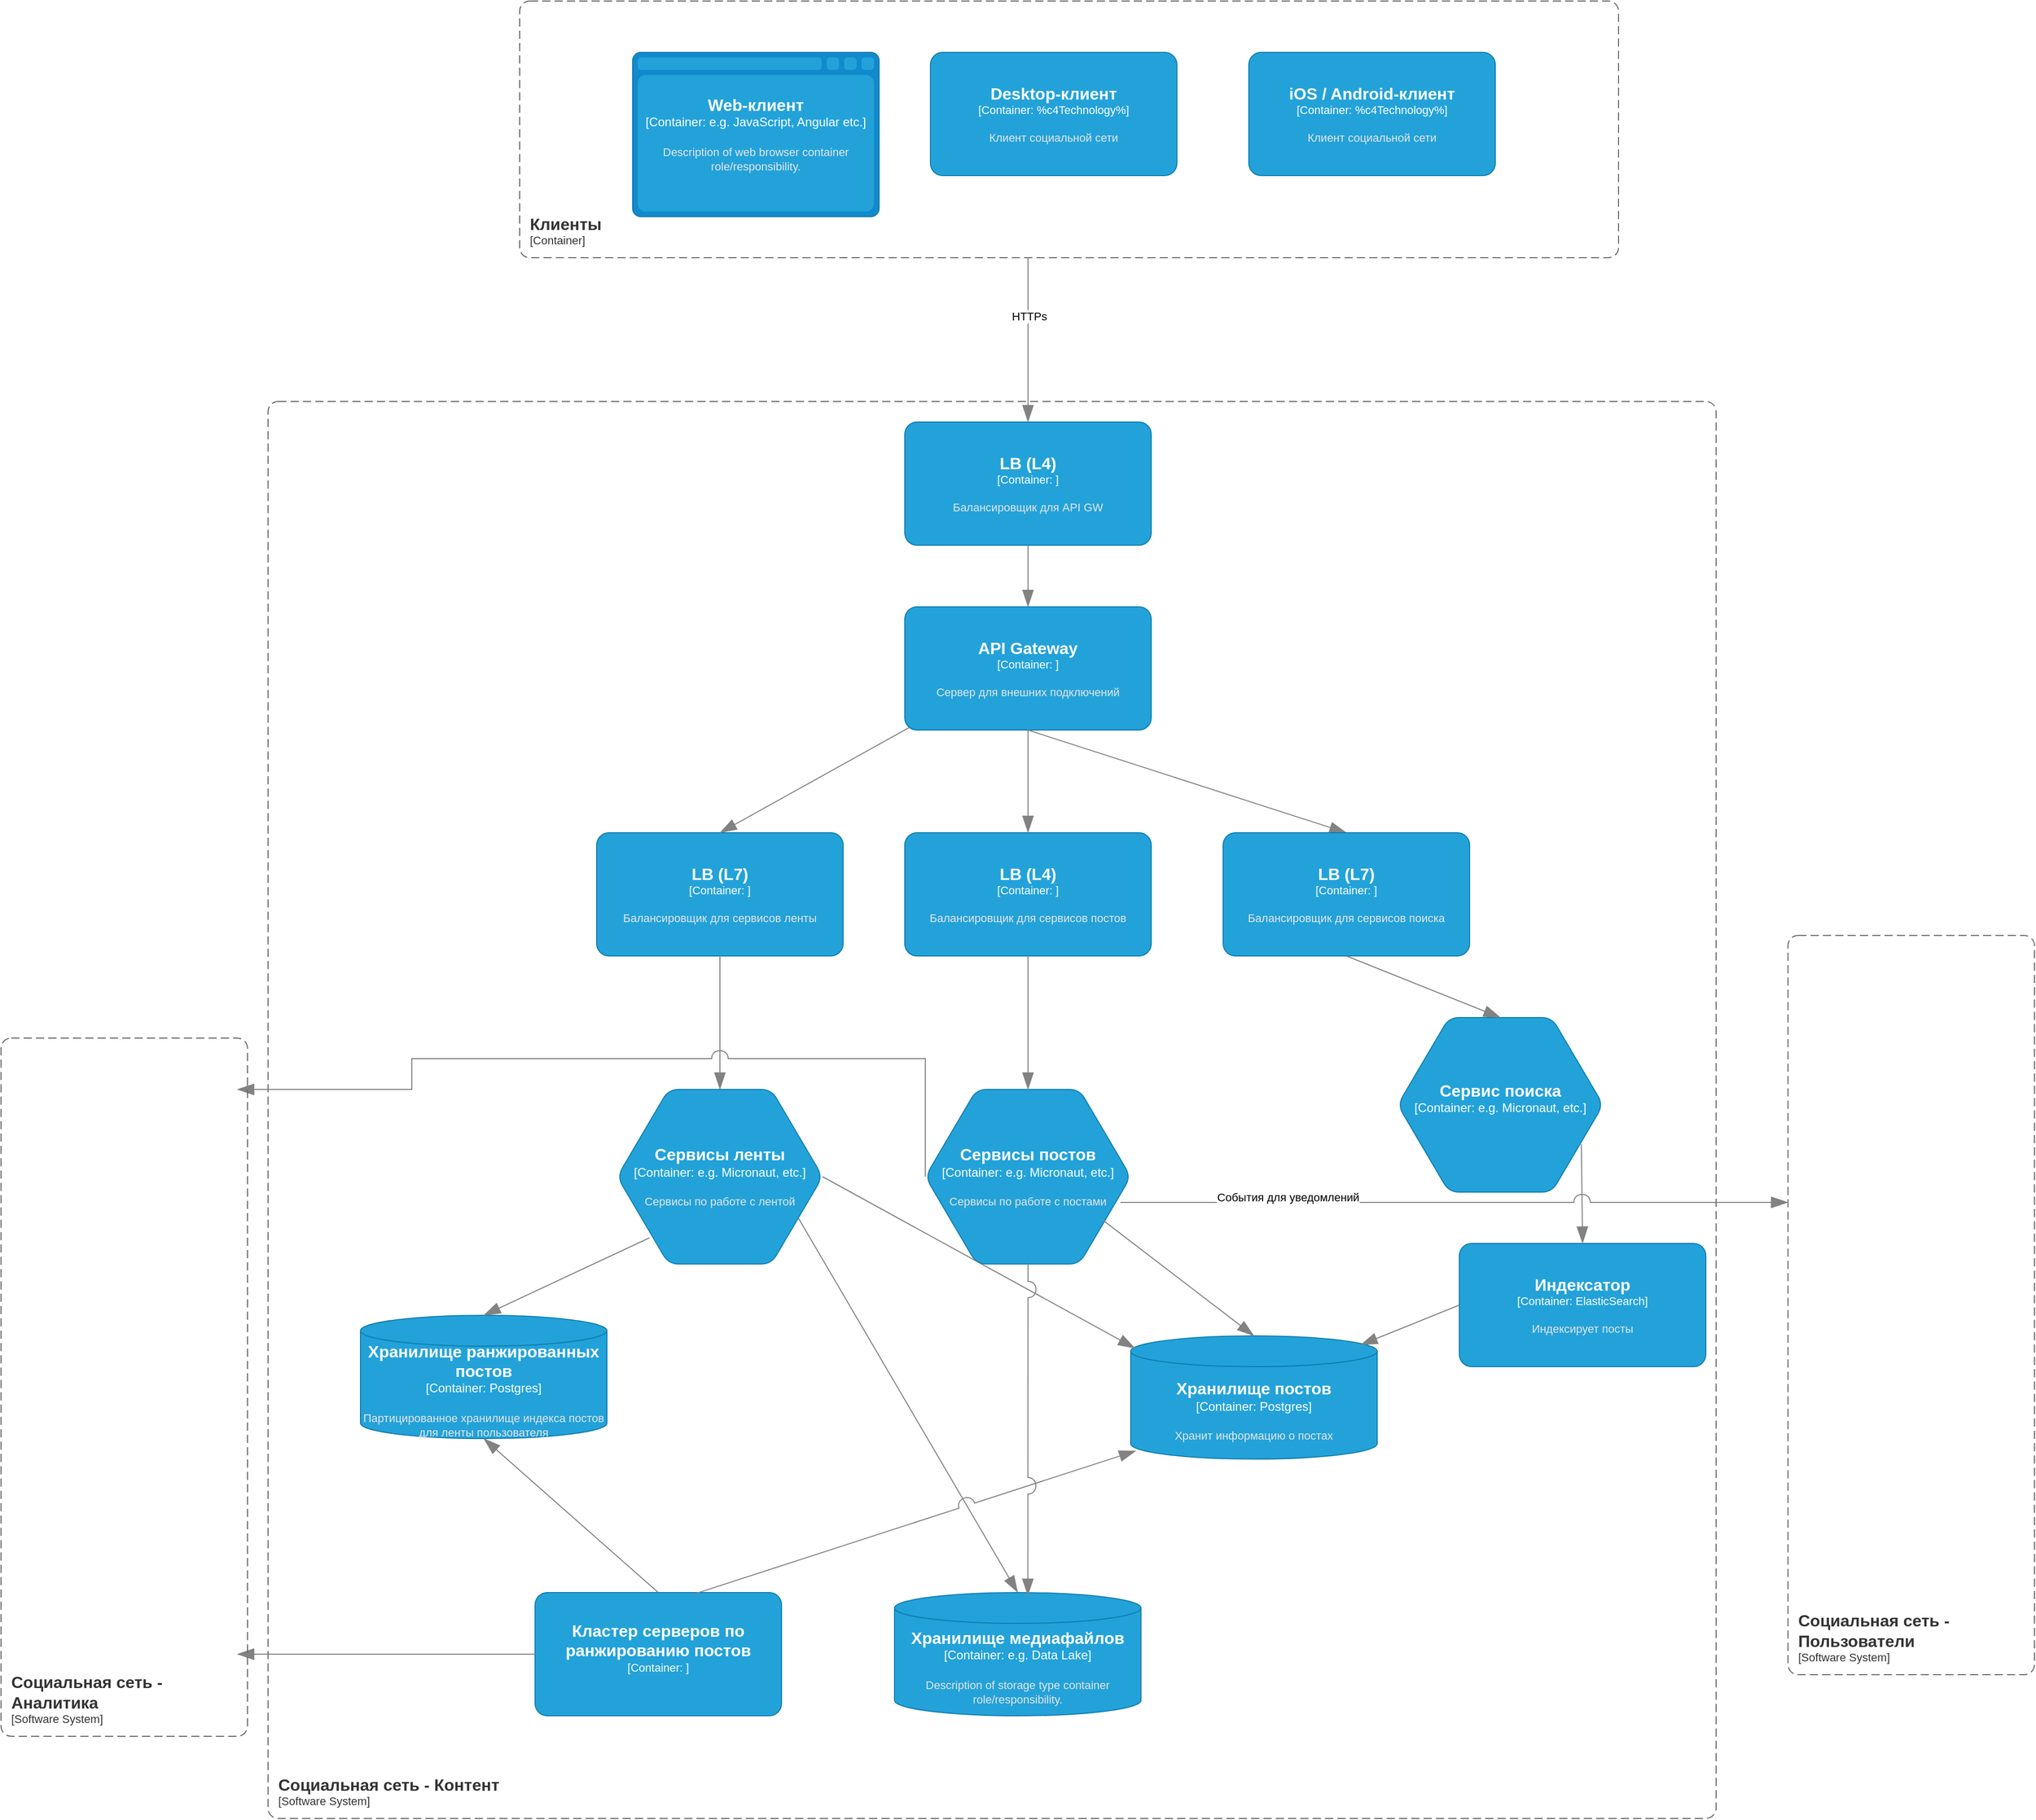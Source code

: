 <mxfile version="24.6.4" type="device">
  <diagram name="Страница — 1" id="2GaJvClYQQABjlj8i496">
    <mxGraphModel dx="2876" dy="2375" grid="1" gridSize="10" guides="1" tooltips="1" connect="1" arrows="1" fold="1" page="1" pageScale="1" pageWidth="827" pageHeight="1169" math="0" shadow="0">
      <root>
        <mxCell id="0" />
        <mxCell id="1" parent="0" />
        <object placeholders="1" c4Name="Desktop-клиент" c4Type="Container" c4Description="Клиент социальной сети" label="&lt;font style=&quot;font-size: 16px&quot;&gt;&lt;b&gt;%c4Name%&lt;/b&gt;&lt;/font&gt;&lt;div&gt;[%c4Type%: %c4Technology%]&lt;/div&gt;&lt;br&gt;&lt;div&gt;&lt;font style=&quot;font-size: 11px&quot;&gt;&lt;font color=&quot;#E6E6E6&quot;&gt;%c4Description%&lt;/font&gt;&lt;/div&gt;" id="1G1cg8bycrdZLn8Eavri-1">
          <mxCell style="rounded=1;whiteSpace=wrap;html=1;fontSize=11;labelBackgroundColor=none;fillColor=#23A2D9;fontColor=#ffffff;align=center;arcSize=10;strokeColor=#0E7DAD;metaEdit=1;resizable=0;points=[[0.25,0,0],[0.5,0,0],[0.75,0,0],[1,0.25,0],[1,0.5,0],[1,0.75,0],[0.75,1,0],[0.5,1,0],[0.25,1,0],[0,0.75,0],[0,0.5,0],[0,0.25,0]];" parent="1" vertex="1">
            <mxGeometry x="345" y="40" width="240" height="120" as="geometry" />
          </mxCell>
        </object>
        <object placeholders="1" c4Name="iOS / Android-клиент" c4Type="Container" c4Description="Клиент социальной сети" label="&lt;font style=&quot;font-size: 16px&quot;&gt;&lt;b&gt;%c4Name%&lt;/b&gt;&lt;/font&gt;&lt;div&gt;[%c4Type%: %c4Technology%]&lt;/div&gt;&lt;br&gt;&lt;div&gt;&lt;font style=&quot;font-size: 11px&quot;&gt;&lt;font color=&quot;#E6E6E6&quot;&gt;%c4Description%&lt;/font&gt;&lt;/div&gt;" id="1G1cg8bycrdZLn8Eavri-2">
          <mxCell style="rounded=1;whiteSpace=wrap;html=1;fontSize=11;labelBackgroundColor=none;fillColor=#23A2D9;fontColor=#ffffff;align=center;arcSize=10;strokeColor=#0E7DAD;metaEdit=1;resizable=0;points=[[0.25,0,0],[0.5,0,0],[0.75,0,0],[1,0.25,0],[1,0.5,0],[1,0.75,0],[0.75,1,0],[0.5,1,0],[0.25,1,0],[0,0.75,0],[0,0.5,0],[0,0.25,0]];" parent="1" vertex="1">
            <mxGeometry x="655" y="40" width="240" height="120" as="geometry" />
          </mxCell>
        </object>
        <object placeholders="1" c4Name="API Gateway" c4Type="Container" c4Technology="" c4Description="Сервер для внешних подключений" label="&lt;font style=&quot;font-size: 16px&quot;&gt;&lt;b&gt;%c4Name%&lt;/b&gt;&lt;/font&gt;&lt;div&gt;[%c4Type%: %c4Technology%]&lt;/div&gt;&lt;br&gt;&lt;div&gt;&lt;font style=&quot;font-size: 11px&quot;&gt;&lt;font color=&quot;#E6E6E6&quot;&gt;%c4Description%&lt;/font&gt;&lt;/div&gt;" id="1G1cg8bycrdZLn8Eavri-4">
          <mxCell style="rounded=1;whiteSpace=wrap;html=1;fontSize=11;labelBackgroundColor=none;fillColor=#23A2D9;fontColor=#ffffff;align=center;arcSize=10;strokeColor=#0E7DAD;metaEdit=1;resizable=0;points=[[0.25,0,0],[0.5,0,0],[0.75,0,0],[1,0.25,0],[1,0.5,0],[1,0.75,0],[0.75,1,0],[0.5,1,0],[0.25,1,0],[0,0.75,0],[0,0.5,0],[0,0.25,0]];" parent="1" vertex="1">
            <mxGeometry x="320" y="580" width="240" height="120" as="geometry" />
          </mxCell>
        </object>
        <object placeholders="1" c4Type="Хранилище медиафайлов" c4Container="Container" c4Technology="e.g. Data Lake" c4Description="Description of storage type container role/responsibility." label="&lt;font style=&quot;font-size: 16px&quot;&gt;&lt;b&gt;%c4Type%&lt;/b&gt;&lt;/font&gt;&lt;div&gt;[%c4Container%:&amp;nbsp;%c4Technology%]&lt;/div&gt;&lt;br&gt;&lt;div&gt;&lt;font style=&quot;font-size: 11px&quot;&gt;&lt;font color=&quot;#E6E6E6&quot;&gt;%c4Description%&lt;/font&gt;&lt;/div&gt;" id="1G1cg8bycrdZLn8Eavri-15">
          <mxCell style="shape=cylinder3;size=15;whiteSpace=wrap;html=1;boundedLbl=1;rounded=0;labelBackgroundColor=none;fillColor=#23A2D9;fontSize=12;fontColor=#ffffff;align=center;strokeColor=#0E7DAD;metaEdit=1;points=[[0.5,0,0],[1,0.25,0],[1,0.5,0],[1,0.75,0],[0.5,1,0],[0,0.75,0],[0,0.5,0],[0,0.25,0]];resizable=0;" parent="1" vertex="1">
            <mxGeometry x="310" y="1540" width="240" height="120" as="geometry" />
          </mxCell>
        </object>
        <object placeholders="1" c4Type="Хранилище постов" c4Container="Container" c4Technology="Postgres" c4Description="Хранит информацию о постах" label="&lt;font style=&quot;font-size: 16px&quot;&gt;&lt;b&gt;%c4Type%&lt;/b&gt;&lt;/font&gt;&lt;div&gt;[%c4Container%:&amp;nbsp;%c4Technology%]&lt;/div&gt;&lt;br&gt;&lt;div&gt;&lt;font style=&quot;font-size: 11px&quot;&gt;&lt;font color=&quot;#E6E6E6&quot;&gt;%c4Description%&lt;/font&gt;&lt;/div&gt;" id="1G1cg8bycrdZLn8Eavri-18">
          <mxCell style="shape=cylinder3;size=15;whiteSpace=wrap;html=1;boundedLbl=1;rounded=0;labelBackgroundColor=none;fillColor=#23A2D9;fontSize=12;fontColor=#ffffff;align=center;strokeColor=#0E7DAD;metaEdit=1;points=[[0.5,0,0],[1,0.25,0],[1,0.5,0],[1,0.75,0],[0.5,1,0],[0,0.75,0],[0,0.5,0],[0,0.25,0]];resizable=0;" parent="1" vertex="1">
            <mxGeometry x="540" y="1290" width="240" height="120" as="geometry" />
          </mxCell>
        </object>
        <object placeholders="1" c4Name="Индексатор" c4Type="Container" c4Technology="ElasticSearch" c4Description="Индексирует посты" label="&lt;font style=&quot;font-size: 16px&quot;&gt;&lt;b&gt;%c4Name%&lt;/b&gt;&lt;/font&gt;&lt;div&gt;[%c4Type%: %c4Technology%]&lt;/div&gt;&lt;br&gt;&lt;div&gt;&lt;font style=&quot;font-size: 11px&quot;&gt;&lt;font color=&quot;#E6E6E6&quot;&gt;%c4Description%&lt;/font&gt;&lt;/div&gt;" id="1G1cg8bycrdZLn8Eavri-19">
          <mxCell style="rounded=1;whiteSpace=wrap;html=1;fontSize=11;labelBackgroundColor=none;fillColor=#23A2D9;fontColor=#ffffff;align=center;arcSize=10;strokeColor=#0E7DAD;metaEdit=1;resizable=0;points=[[0.25,0,0],[0.5,0,0],[0.75,0,0],[1,0.25,0],[1,0.5,0],[1,0.75,0],[0.75,1,0],[0.5,1,0],[0.25,1,0],[0,0.75,0],[0,0.5,0],[0,0.25,0]];" parent="1" vertex="1">
            <mxGeometry x="860" y="1200" width="240" height="120" as="geometry" />
          </mxCell>
        </object>
        <object placeholders="1" c4Type="Relationship" id="1G1cg8bycrdZLn8Eavri-22">
          <mxCell style="endArrow=blockThin;html=1;fontSize=10;fontColor=#404040;strokeWidth=1;endFill=1;strokeColor=#828282;elbow=vertical;metaEdit=1;endSize=14;startSize=14;jumpStyle=arc;jumpSize=16;rounded=0;entryX=0.933;entryY=0.073;entryDx=0;entryDy=0;entryPerimeter=0;exitX=0;exitY=0.5;exitDx=0;exitDy=0;exitPerimeter=0;" parent="1" source="1G1cg8bycrdZLn8Eavri-19" target="1G1cg8bycrdZLn8Eavri-18" edge="1">
            <mxGeometry width="240" relative="1" as="geometry">
              <mxPoint x="490" y="1400" as="sourcePoint" />
              <mxPoint x="730" y="1400" as="targetPoint" />
            </mxGeometry>
          </mxCell>
        </object>
        <object placeholders="1" c4Type="Relationship" id="1G1cg8bycrdZLn8Eavri-24">
          <mxCell style="endArrow=blockThin;html=1;fontSize=10;fontColor=#404040;strokeWidth=1;endFill=1;strokeColor=#828282;elbow=vertical;metaEdit=1;endSize=14;startSize=14;jumpStyle=arc;jumpSize=16;rounded=0;exitX=0.894;exitY=0.726;exitDx=0;exitDy=0;exitPerimeter=0;entryX=0.5;entryY=0;entryDx=0;entryDy=0;entryPerimeter=0;" parent="1" source="1G1cg8bycrdZLn8Eavri-23" target="1G1cg8bycrdZLn8Eavri-19" edge="1">
            <mxGeometry width="240" relative="1" as="geometry">
              <mxPoint x="250" y="1000" as="sourcePoint" />
              <mxPoint x="910" y="910.0" as="targetPoint" />
            </mxGeometry>
          </mxCell>
        </object>
        <object placeholders="1" c4Type="Relationship" id="1G1cg8bycrdZLn8Eavri-31">
          <mxCell style="endArrow=blockThin;html=1;fontSize=10;fontColor=#404040;strokeWidth=1;endFill=1;strokeColor=#828282;elbow=vertical;metaEdit=1;endSize=14;startSize=14;jumpStyle=arc;jumpSize=16;rounded=0;exitX=0.5;exitY=1;exitDx=0;exitDy=0;exitPerimeter=0;entryX=0.5;entryY=0;entryDx=0;entryDy=0;entryPerimeter=0;" parent="1" source="1G1cg8bycrdZLn8Eavri-4" target="XIQHsB4wNr3Shjw0yVzt-29" edge="1">
            <mxGeometry width="240" relative="1" as="geometry">
              <mxPoint x="460" y="590" as="sourcePoint" />
              <mxPoint x="620" y="950" as="targetPoint" />
            </mxGeometry>
          </mxCell>
        </object>
        <object placeholders="1" c4Name="Социальная сеть - Контент" c4Type="SystemScopeBoundary" c4Application="Software System" label="&lt;font style=&quot;font-size: 16px&quot;&gt;&lt;b&gt;&lt;div style=&quot;text-align: left&quot;&gt;%c4Name%&lt;/div&gt;&lt;/b&gt;&lt;/font&gt;&lt;div style=&quot;text-align: left&quot;&gt;[%c4Application%]&lt;/div&gt;" id="1G1cg8bycrdZLn8Eavri-38">
          <mxCell style="rounded=1;fontSize=11;whiteSpace=wrap;html=1;dashed=1;arcSize=20;fillColor=none;strokeColor=#666666;fontColor=#333333;labelBackgroundColor=none;align=left;verticalAlign=bottom;labelBorderColor=none;spacingTop=0;spacing=10;dashPattern=8 4;metaEdit=1;rotatable=0;perimeter=rectanglePerimeter;noLabel=0;labelPadding=0;allowArrows=0;connectable=0;expand=0;recursiveResize=0;editable=1;pointerEvents=0;absoluteArcSize=1;points=[[0.25,0,0],[0.5,0,0],[0.75,0,0],[1,0.25,0],[1,0.5,0],[1,0.75,0],[0.75,1,0],[0.5,1,0],[0.25,1,0],[0,0.75,0],[0,0.5,0],[0,0.25,0]];" parent="1" vertex="1">
            <mxGeometry x="-300" y="380" width="1410" height="1380" as="geometry" />
          </mxCell>
        </object>
        <object placeholders="1" c4Type="Web-клиент" c4Container="Container" c4Technology="e.g. JavaScript, Angular etc." c4Description="Description of web browser container role/responsibility." label="&lt;font style=&quot;font-size: 16px&quot;&gt;&lt;b&gt;%c4Type%&lt;/b&gt;&lt;/font&gt;&lt;div&gt;[%c4Container%:&amp;nbsp;%c4Technology%]&lt;/div&gt;&lt;br&gt;&lt;div&gt;&lt;font style=&quot;font-size: 11px&quot;&gt;&lt;font color=&quot;#E6E6E6&quot;&gt;%c4Description%&lt;/font&gt;&lt;/div&gt;" id="1G1cg8bycrdZLn8Eavri-39">
          <mxCell style="shape=mxgraph.c4.webBrowserContainer2;whiteSpace=wrap;html=1;boundedLbl=1;rounded=0;labelBackgroundColor=none;strokeColor=#118ACD;fillColor=#23A2D9;strokeColor=#118ACD;strokeColor2=#0E7DAD;fontSize=12;fontColor=#ffffff;align=center;metaEdit=1;points=[[0.5,0,0],[1,0.25,0],[1,0.5,0],[1,0.75,0],[0.5,1,0],[0,0.75,0],[0,0.5,0],[0,0.25,0]];resizable=0;" parent="1" vertex="1">
            <mxGeometry x="55" y="40" width="240" height="160" as="geometry" />
          </mxCell>
        </object>
        <object placeholders="1" c4Name="Клиенты" c4Type="ContainerScopeBoundary" c4Application="Container" label="&lt;font style=&quot;font-size: 16px&quot;&gt;&lt;b&gt;&lt;div style=&quot;text-align: left&quot;&gt;%c4Name%&lt;/div&gt;&lt;/b&gt;&lt;/font&gt;&lt;div style=&quot;text-align: left&quot;&gt;[%c4Application%]&lt;/div&gt;" id="1G1cg8bycrdZLn8Eavri-40">
          <mxCell style="rounded=1;fontSize=11;whiteSpace=wrap;html=1;dashed=1;arcSize=20;fillColor=none;strokeColor=#666666;fontColor=#333333;labelBackgroundColor=none;align=left;verticalAlign=bottom;labelBorderColor=none;spacingTop=0;spacing=10;dashPattern=8 4;metaEdit=1;rotatable=0;perimeter=rectanglePerimeter;noLabel=0;labelPadding=0;allowArrows=0;connectable=0;expand=0;recursiveResize=0;editable=1;pointerEvents=0;absoluteArcSize=1;points=[[0.25,0,0],[0.5,0,0],[0.75,0,0],[1,0.25,0],[1,0.5,0],[1,0.75,0],[0.75,1,0],[0.5,1,0],[0.25,1,0],[0,0.75,0],[0,0.5,0],[0,0.25,0]];" parent="1" vertex="1">
            <mxGeometry x="-55" y="-10" width="1070" height="250" as="geometry" />
          </mxCell>
        </object>
        <object placeholders="1" c4Type="Relationship" id="1G1cg8bycrdZLn8Eavri-41">
          <mxCell style="endArrow=blockThin;html=1;fontSize=10;fontColor=#404040;strokeWidth=1;endFill=1;strokeColor=#828282;elbow=vertical;metaEdit=1;endSize=14;startSize=14;jumpStyle=arc;jumpSize=16;rounded=0;entryX=0.5;entryY=0;entryDx=0;entryDy=0;entryPerimeter=0;" parent="1" target="XIQHsB4wNr3Shjw0yVzt-2" edge="1">
            <mxGeometry width="240" relative="1" as="geometry">
              <mxPoint x="440" y="240" as="sourcePoint" />
              <mxPoint x="690" y="400" as="targetPoint" />
            </mxGeometry>
          </mxCell>
        </object>
        <mxCell id="1G1cg8bycrdZLn8Eavri-61" value="HTTPs" style="edgeLabel;html=1;align=center;verticalAlign=middle;resizable=0;points=[];" parent="1G1cg8bycrdZLn8Eavri-41" vertex="1" connectable="0">
          <mxGeometry x="-0.288" y="1" relative="1" as="geometry">
            <mxPoint as="offset" />
          </mxGeometry>
        </mxCell>
        <object placeholders="1" c4Type="Сервис поиска" c4Container="Container" c4Technology="e.g. Micronaut, etc." c4Description="" label="&lt;font style=&quot;font-size: 16px&quot;&gt;&lt;b&gt;%c4Type%&lt;/b&gt;&lt;/font&gt;&lt;div&gt;[%c4Container%:&amp;nbsp;%c4Technology%]&lt;/div&gt;&lt;br&gt;&lt;div&gt;&lt;font style=&quot;font-size: 11px&quot;&gt;&lt;font color=&quot;#E6E6E6&quot;&gt;%c4Description%&lt;/font&gt;&lt;/div&gt;" id="1G1cg8bycrdZLn8Eavri-23">
          <mxCell style="shape=hexagon;size=50;perimeter=hexagonPerimeter2;whiteSpace=wrap;html=1;fixedSize=1;rounded=1;labelBackgroundColor=none;fillColor=#23A2D9;fontSize=12;fontColor=#ffffff;align=center;strokeColor=#0E7DAD;metaEdit=1;points=[[0.5,0,0],[1,0.25,0],[1,0.5,0],[1,0.75,0],[0.5,1,0],[0,0.75,0],[0,0.5,0],[0,0.25,0]];resizable=0;" parent="1" vertex="1">
            <mxGeometry x="800" y="980" width="200" height="170" as="geometry" />
          </mxCell>
        </object>
        <object placeholders="1" c4Name="LB (L4)" c4Type="Container" c4Technology="" c4Description="Балансировщик для API GW" label="&lt;font style=&quot;font-size: 16px&quot;&gt;&lt;b&gt;%c4Name%&lt;/b&gt;&lt;/font&gt;&lt;div&gt;[%c4Type%: %c4Technology%]&lt;/div&gt;&lt;br&gt;&lt;div&gt;&lt;font style=&quot;font-size: 11px&quot;&gt;&lt;font color=&quot;#E6E6E6&quot;&gt;%c4Description%&lt;/font&gt;&lt;/div&gt;" id="XIQHsB4wNr3Shjw0yVzt-2">
          <mxCell style="rounded=1;whiteSpace=wrap;html=1;fontSize=11;labelBackgroundColor=none;fillColor=#23A2D9;fontColor=#ffffff;align=center;arcSize=10;strokeColor=#0E7DAD;metaEdit=1;resizable=0;points=[[0.25,0,0],[0.5,0,0],[0.75,0,0],[1,0.25,0],[1,0.5,0],[1,0.75,0],[0.75,1,0],[0.5,1,0],[0.25,1,0],[0,0.75,0],[0,0.5,0],[0,0.25,0]];" vertex="1" parent="1">
            <mxGeometry x="320" y="400" width="240" height="120" as="geometry" />
          </mxCell>
        </object>
        <object placeholders="1" c4Type="Relationship" id="XIQHsB4wNr3Shjw0yVzt-4">
          <mxCell style="endArrow=blockThin;html=1;fontSize=10;fontColor=#404040;strokeWidth=1;endFill=1;strokeColor=#828282;elbow=vertical;metaEdit=1;endSize=14;startSize=14;jumpStyle=arc;jumpSize=16;rounded=0;exitX=0.5;exitY=1;exitDx=0;exitDy=0;exitPerimeter=0;entryX=0.5;entryY=0;entryDx=0;entryDy=0;entryPerimeter=0;" edge="1" parent="1" source="XIQHsB4wNr3Shjw0yVzt-2" target="1G1cg8bycrdZLn8Eavri-4">
            <mxGeometry width="240" relative="1" as="geometry">
              <mxPoint x="730" y="340" as="sourcePoint" />
              <mxPoint x="970" y="340" as="targetPoint" />
            </mxGeometry>
          </mxCell>
        </object>
        <object placeholders="1" c4Name="LB (L7)" c4Type="Container" c4Technology="" c4Description="Балансировщик для сервисов ленты" label="&lt;font style=&quot;font-size: 16px&quot;&gt;&lt;b&gt;%c4Name%&lt;/b&gt;&lt;/font&gt;&lt;div&gt;[%c4Type%: %c4Technology%]&lt;/div&gt;&lt;br&gt;&lt;div&gt;&lt;font style=&quot;font-size: 11px&quot;&gt;&lt;font color=&quot;#E6E6E6&quot;&gt;%c4Description%&lt;/font&gt;&lt;/div&gt;" id="XIQHsB4wNr3Shjw0yVzt-5">
          <mxCell style="rounded=1;whiteSpace=wrap;html=1;fontSize=11;labelBackgroundColor=none;fillColor=#23A2D9;fontColor=#ffffff;align=center;arcSize=10;strokeColor=#0E7DAD;metaEdit=1;resizable=0;points=[[0.25,0,0],[0.5,0,0],[0.75,0,0],[1,0.25,0],[1,0.5,0],[1,0.75,0],[0.75,1,0],[0.5,1,0],[0.25,1,0],[0,0.75,0],[0,0.5,0],[0,0.25,0]];" vertex="1" parent="1">
            <mxGeometry x="20" y="800" width="240" height="120" as="geometry" />
          </mxCell>
        </object>
        <object placeholders="1" c4Type="Relationship" id="XIQHsB4wNr3Shjw0yVzt-6">
          <mxCell style="endArrow=blockThin;html=1;fontSize=10;fontColor=#404040;strokeWidth=1;endFill=1;strokeColor=#828282;elbow=vertical;metaEdit=1;endSize=14;startSize=14;jumpStyle=arc;jumpSize=16;rounded=0;entryX=0.5;entryY=0;entryDx=0;entryDy=0;entryPerimeter=0;exitX=0.017;exitY=0.981;exitDx=0;exitDy=0;exitPerimeter=0;" edge="1" parent="1" source="1G1cg8bycrdZLn8Eavri-4" target="XIQHsB4wNr3Shjw0yVzt-5">
            <mxGeometry width="240" relative="1" as="geometry">
              <mxPoint x="730" y="340" as="sourcePoint" />
              <mxPoint x="970" y="340" as="targetPoint" />
            </mxGeometry>
          </mxCell>
        </object>
        <object placeholders="1" c4Name="Сервисы ленты" c4Type="Container" c4Technology="e.g. Micronaut, etc." c4Description="Сервисы по работе с лентой" label="&lt;font style=&quot;font-size: 16px&quot;&gt;&lt;b&gt;%c4Name%&lt;/b&gt;&lt;/font&gt;&lt;div&gt;[%c4Type%:&amp;nbsp;%c4Technology%]&lt;/div&gt;&lt;br&gt;&lt;div&gt;&lt;font style=&quot;font-size: 11px&quot;&gt;&lt;font color=&quot;#E6E6E6&quot;&gt;%c4Description%&lt;/font&gt;&lt;/div&gt;" id="XIQHsB4wNr3Shjw0yVzt-7">
          <mxCell style="shape=hexagon;size=50;perimeter=hexagonPerimeter2;whiteSpace=wrap;html=1;fixedSize=1;rounded=1;labelBackgroundColor=none;fillColor=#23A2D9;fontSize=12;fontColor=#ffffff;align=center;strokeColor=#0E7DAD;metaEdit=1;points=[[0.5,0,0],[1,0.25,0],[1,0.5,0],[1,0.75,0],[0.5,1,0],[0,0.75,0],[0,0.5,0],[0,0.25,0]];resizable=0;" vertex="1" parent="1">
            <mxGeometry x="40" y="1050" width="200" height="170" as="geometry" />
          </mxCell>
        </object>
        <object placeholders="1" c4Type="Relationship" id="XIQHsB4wNr3Shjw0yVzt-8">
          <mxCell style="endArrow=blockThin;html=1;fontSize=10;fontColor=#404040;strokeWidth=1;endFill=1;strokeColor=#828282;elbow=vertical;metaEdit=1;endSize=14;startSize=14;jumpStyle=arc;jumpSize=16;rounded=0;entryX=0.5;entryY=0;entryDx=0;entryDy=0;entryPerimeter=0;exitX=0.5;exitY=1;exitDx=0;exitDy=0;exitPerimeter=0;" edge="1" parent="1" source="XIQHsB4wNr3Shjw0yVzt-5" target="XIQHsB4wNr3Shjw0yVzt-7">
            <mxGeometry width="240" relative="1" as="geometry">
              <mxPoint x="730" y="340" as="sourcePoint" />
              <mxPoint x="970" y="340" as="targetPoint" />
            </mxGeometry>
          </mxCell>
        </object>
        <object placeholders="1" c4Type="Relationship" id="XIQHsB4wNr3Shjw0yVzt-9">
          <mxCell style="endArrow=blockThin;html=1;fontSize=10;fontColor=#404040;strokeWidth=1;endFill=1;strokeColor=#828282;elbow=vertical;metaEdit=1;endSize=14;startSize=14;jumpStyle=arc;jumpSize=16;rounded=0;entryX=0.017;entryY=0.1;entryDx=0;entryDy=0;entryPerimeter=0;exitX=1;exitY=0.5;exitDx=0;exitDy=0;exitPerimeter=0;" edge="1" parent="1" source="XIQHsB4wNr3Shjw0yVzt-7" target="1G1cg8bycrdZLn8Eavri-18">
            <mxGeometry width="240" relative="1" as="geometry">
              <mxPoint x="345" y="1040" as="sourcePoint" />
              <mxPoint x="585" y="1040" as="targetPoint" />
            </mxGeometry>
          </mxCell>
        </object>
        <object placeholders="1" c4Type="Relationship" id="XIQHsB4wNr3Shjw0yVzt-10">
          <mxCell style="endArrow=blockThin;html=1;fontSize=10;fontColor=#404040;strokeWidth=1;endFill=1;strokeColor=#828282;elbow=vertical;metaEdit=1;endSize=14;startSize=14;jumpStyle=arc;jumpSize=16;rounded=0;entryX=0.5;entryY=0;entryDx=0;entryDy=0;entryPerimeter=0;exitX=0.883;exitY=0.739;exitDx=0;exitDy=0;exitPerimeter=0;" edge="1" parent="1" source="XIQHsB4wNr3Shjw0yVzt-7" target="1G1cg8bycrdZLn8Eavri-15">
            <mxGeometry width="240" relative="1" as="geometry">
              <mxPoint x="250" y="1105" as="sourcePoint" />
              <mxPoint x="650" y="1290" as="targetPoint" />
            </mxGeometry>
          </mxCell>
        </object>
        <object placeholders="1" c4Name="Сервисы постов" c4Type="Container" c4Technology="e.g. Micronaut, etc." c4Description="Сервисы по работе с постами" label="&lt;font style=&quot;font-size: 16px&quot;&gt;&lt;b&gt;%c4Name%&lt;/b&gt;&lt;/font&gt;&lt;div&gt;[%c4Type%:&amp;nbsp;%c4Technology%]&lt;/div&gt;&lt;br&gt;&lt;div&gt;&lt;font style=&quot;font-size: 11px&quot;&gt;&lt;font color=&quot;#E6E6E6&quot;&gt;%c4Description%&lt;/font&gt;&lt;/div&gt;" id="XIQHsB4wNr3Shjw0yVzt-11">
          <mxCell style="shape=hexagon;size=50;perimeter=hexagonPerimeter2;whiteSpace=wrap;html=1;fixedSize=1;rounded=1;labelBackgroundColor=none;fillColor=#23A2D9;fontSize=12;fontColor=#ffffff;align=center;strokeColor=#0E7DAD;metaEdit=1;points=[[0.5,0,0],[1,0.25,0],[1,0.5,0],[1,0.75,0],[0.5,1,0],[0,0.75,0],[0,0.5,0],[0,0.25,0]];resizable=0;" vertex="1" parent="1">
            <mxGeometry x="340" y="1050" width="200" height="170" as="geometry" />
          </mxCell>
        </object>
        <object placeholders="1" c4Name="LB (L4)" c4Type="Container" c4Technology="" c4Description="Балансировщик для сервисов постов" label="&lt;font style=&quot;font-size: 16px&quot;&gt;&lt;b&gt;%c4Name%&lt;/b&gt;&lt;/font&gt;&lt;div&gt;[%c4Type%: %c4Technology%]&lt;/div&gt;&lt;br&gt;&lt;div&gt;&lt;font style=&quot;font-size: 11px&quot;&gt;&lt;font color=&quot;#E6E6E6&quot;&gt;%c4Description%&lt;/font&gt;&lt;/div&gt;" id="XIQHsB4wNr3Shjw0yVzt-12">
          <mxCell style="rounded=1;whiteSpace=wrap;html=1;fontSize=11;labelBackgroundColor=none;fillColor=#23A2D9;fontColor=#ffffff;align=center;arcSize=10;strokeColor=#0E7DAD;metaEdit=1;resizable=0;points=[[0.25,0,0],[0.5,0,0],[0.75,0,0],[1,0.25,0],[1,0.5,0],[1,0.75,0],[0.75,1,0],[0.5,1,0],[0.25,1,0],[0,0.75,0],[0,0.5,0],[0,0.25,0]];" vertex="1" parent="1">
            <mxGeometry x="320" y="800" width="240" height="120" as="geometry" />
          </mxCell>
        </object>
        <object placeholders="1" c4Type="Relationship" id="XIQHsB4wNr3Shjw0yVzt-13">
          <mxCell style="endArrow=blockThin;html=1;fontSize=10;fontColor=#404040;strokeWidth=1;endFill=1;strokeColor=#828282;elbow=vertical;metaEdit=1;endSize=14;startSize=14;jumpStyle=arc;jumpSize=16;rounded=0;entryX=0.5;entryY=0;entryDx=0;entryDy=0;entryPerimeter=0;exitX=0.5;exitY=1;exitDx=0;exitDy=0;exitPerimeter=0;" edge="1" parent="1" source="1G1cg8bycrdZLn8Eavri-4" target="XIQHsB4wNr3Shjw0yVzt-12">
            <mxGeometry width="240" relative="1" as="geometry">
              <mxPoint x="730" y="340" as="sourcePoint" />
              <mxPoint x="970" y="340" as="targetPoint" />
            </mxGeometry>
          </mxCell>
        </object>
        <object placeholders="1" c4Type="Relationship" id="XIQHsB4wNr3Shjw0yVzt-15">
          <mxCell style="endArrow=blockThin;html=1;fontSize=10;fontColor=#404040;strokeWidth=1;endFill=1;strokeColor=#828282;elbow=vertical;metaEdit=1;endSize=14;startSize=14;jumpStyle=arc;jumpSize=16;rounded=0;entryX=0.5;entryY=0;entryDx=0;entryDy=0;entryPerimeter=0;exitX=0.5;exitY=1;exitDx=0;exitDy=0;exitPerimeter=0;" edge="1" parent="1" source="XIQHsB4wNr3Shjw0yVzt-12" target="XIQHsB4wNr3Shjw0yVzt-11">
            <mxGeometry width="240" relative="1" as="geometry">
              <mxPoint x="730" y="340" as="sourcePoint" />
              <mxPoint x="700" y="620" as="targetPoint" />
            </mxGeometry>
          </mxCell>
        </object>
        <object placeholders="1" c4Type="Хранилище ранжированных постов" c4Container="Container" c4Technology="Postgres" c4Description="Партицированное хранилище индекса постов для ленты пользователя" label="&lt;font style=&quot;font-size: 16px&quot;&gt;&lt;b&gt;%c4Type%&lt;/b&gt;&lt;/font&gt;&lt;div&gt;[%c4Container%:&amp;nbsp;%c4Technology%]&lt;/div&gt;&lt;br&gt;&lt;div&gt;&lt;font style=&quot;font-size: 11px&quot;&gt;&lt;font color=&quot;#E6E6E6&quot;&gt;%c4Description%&lt;/font&gt;&lt;/div&gt;" id="XIQHsB4wNr3Shjw0yVzt-18">
          <mxCell style="shape=cylinder3;size=15;whiteSpace=wrap;html=1;boundedLbl=1;rounded=0;labelBackgroundColor=none;fillColor=#23A2D9;fontSize=12;fontColor=#ffffff;align=center;strokeColor=#0E7DAD;metaEdit=1;points=[[0.5,0,0],[1,0.25,0],[1,0.5,0],[1,0.75,0],[0.5,1,0],[0,0.75,0],[0,0.5,0],[0,0.25,0]];resizable=0;" vertex="1" parent="1">
            <mxGeometry x="-210" y="1270" width="240" height="120" as="geometry" />
          </mxCell>
        </object>
        <object placeholders="1" c4Type="Relationship" id="XIQHsB4wNr3Shjw0yVzt-19">
          <mxCell style="endArrow=blockThin;html=1;fontSize=10;fontColor=#404040;strokeWidth=1;endFill=1;strokeColor=#828282;elbow=vertical;metaEdit=1;endSize=14;startSize=14;jumpStyle=arc;jumpSize=16;rounded=0;entryX=0.5;entryY=0;entryDx=0;entryDy=0;entryPerimeter=0;exitX=0.157;exitY=0.85;exitDx=0;exitDy=0;exitPerimeter=0;" edge="1" parent="1" source="XIQHsB4wNr3Shjw0yVzt-7" target="XIQHsB4wNr3Shjw0yVzt-18">
            <mxGeometry width="240" relative="1" as="geometry">
              <mxPoint x="-320" y="550" as="sourcePoint" />
              <mxPoint x="-120" y="1200" as="targetPoint" />
            </mxGeometry>
          </mxCell>
        </object>
        <object placeholders="1" c4Name="Кластер серверов по ранжированию постов" c4Type="Container" c4Technology="" c4Description="" label="&lt;font style=&quot;font-size: 16px&quot;&gt;&lt;b&gt;%c4Name%&lt;/b&gt;&lt;/font&gt;&lt;div&gt;[%c4Type%: %c4Technology%]&lt;/div&gt;&lt;br&gt;&lt;div&gt;&lt;font style=&quot;font-size: 11px&quot;&gt;&lt;font color=&quot;#E6E6E6&quot;&gt;%c4Description%&lt;/font&gt;&lt;/div&gt;" id="XIQHsB4wNr3Shjw0yVzt-21">
          <mxCell style="rounded=1;whiteSpace=wrap;html=1;fontSize=11;labelBackgroundColor=none;fillColor=#23A2D9;fontColor=#ffffff;align=center;arcSize=10;strokeColor=#0E7DAD;metaEdit=1;resizable=0;points=[[0.25,0,0],[0.5,0,0],[0.75,0,0],[1,0.25,0],[1,0.5,0],[1,0.75,0],[0.75,1,0],[0.5,1,0],[0.25,1,0],[0,0.75,0],[0,0.5,0],[0,0.25,0]];" vertex="1" parent="1">
            <mxGeometry x="-40" y="1540" width="240" height="120" as="geometry" />
          </mxCell>
        </object>
        <object placeholders="1" c4Type="Relationship" id="XIQHsB4wNr3Shjw0yVzt-22">
          <mxCell style="endArrow=blockThin;html=1;fontSize=10;fontColor=#404040;strokeWidth=1;endFill=1;strokeColor=#828282;elbow=vertical;metaEdit=1;endSize=14;startSize=14;jumpStyle=arc;jumpSize=16;rounded=0;entryX=0.5;entryY=1;entryDx=0;entryDy=0;entryPerimeter=0;exitX=0.5;exitY=0;exitDx=0;exitDy=0;exitPerimeter=0;" edge="1" parent="1" source="XIQHsB4wNr3Shjw0yVzt-21" target="XIQHsB4wNr3Shjw0yVzt-18">
            <mxGeometry width="240" relative="1" as="geometry">
              <mxPoint x="81" y="1205" as="sourcePoint" />
              <mxPoint x="-80" y="1280" as="targetPoint" />
            </mxGeometry>
          </mxCell>
        </object>
        <object placeholders="1" c4Type="Relationship" id="XIQHsB4wNr3Shjw0yVzt-23">
          <mxCell style="endArrow=blockThin;html=1;fontSize=10;fontColor=#404040;strokeWidth=1;endFill=1;strokeColor=#828282;elbow=vertical;metaEdit=1;endSize=14;startSize=14;jumpStyle=arc;jumpSize=16;rounded=0;entryX=0.021;entryY=0.933;entryDx=0;entryDy=0;entryPerimeter=0;exitX=0.639;exitY=0.016;exitDx=0;exitDy=0;exitPerimeter=0;" edge="1" parent="1" source="XIQHsB4wNr3Shjw0yVzt-21" target="1G1cg8bycrdZLn8Eavri-18">
            <mxGeometry width="240" relative="1" as="geometry">
              <mxPoint x="90" y="1550" as="sourcePoint" />
              <mxPoint x="-80" y="1400" as="targetPoint" />
            </mxGeometry>
          </mxCell>
        </object>
        <object placeholders="1" c4Type="Relationship" id="XIQHsB4wNr3Shjw0yVzt-24">
          <mxCell style="endArrow=blockThin;html=1;fontSize=10;fontColor=#404040;strokeWidth=1;endFill=1;strokeColor=#828282;elbow=vertical;metaEdit=1;endSize=14;startSize=14;jumpStyle=arc;jumpSize=16;rounded=0;exitX=0.5;exitY=1;exitDx=0;exitDy=0;exitPerimeter=0;entryX=0.541;entryY=0.025;entryDx=0;entryDy=0;entryPerimeter=0;" edge="1" parent="1" source="XIQHsB4wNr3Shjw0yVzt-11" target="1G1cg8bycrdZLn8Eavri-15">
            <mxGeometry width="240" relative="1" as="geometry">
              <mxPoint x="227" y="1186" as="sourcePoint" />
              <mxPoint x="440" y="1520" as="targetPoint" />
            </mxGeometry>
          </mxCell>
        </object>
        <object placeholders="1" c4Type="Relationship" id="XIQHsB4wNr3Shjw0yVzt-25">
          <mxCell style="endArrow=blockThin;html=1;fontSize=10;fontColor=#404040;strokeWidth=1;endFill=1;strokeColor=#828282;elbow=vertical;metaEdit=1;endSize=14;startSize=14;jumpStyle=arc;jumpSize=16;rounded=0;entryX=0.5;entryY=0;entryDx=0;entryDy=0;entryPerimeter=0;exitX=0.867;exitY=0.751;exitDx=0;exitDy=0;exitPerimeter=0;" edge="1" parent="1" source="XIQHsB4wNr3Shjw0yVzt-11" target="1G1cg8bycrdZLn8Eavri-18">
            <mxGeometry width="240" relative="1" as="geometry">
              <mxPoint x="450" y="1230" as="sourcePoint" />
              <mxPoint x="450" y="1560" as="targetPoint" />
            </mxGeometry>
          </mxCell>
        </object>
        <object placeholders="1" c4Name="Социальная сеть - Пользователи" c4Type="SystemScopeBoundary" c4Application="Software System" label="&lt;font style=&quot;font-size: 16px&quot;&gt;&lt;b&gt;&lt;div style=&quot;text-align: left&quot;&gt;%c4Name%&lt;/div&gt;&lt;/b&gt;&lt;/font&gt;&lt;div style=&quot;text-align: left&quot;&gt;[%c4Application%]&lt;/div&gt;" id="XIQHsB4wNr3Shjw0yVzt-26">
          <mxCell style="rounded=1;fontSize=11;whiteSpace=wrap;html=1;dashed=1;arcSize=20;fillColor=none;strokeColor=#666666;fontColor=#333333;labelBackgroundColor=none;align=left;verticalAlign=bottom;labelBorderColor=none;spacingTop=0;spacing=10;dashPattern=8 4;metaEdit=1;rotatable=0;perimeter=rectanglePerimeter;noLabel=0;labelPadding=0;allowArrows=0;connectable=0;expand=0;recursiveResize=0;editable=1;pointerEvents=0;absoluteArcSize=1;points=[[0.25,0,0],[0.5,0,0],[0.75,0,0],[1,0.25,0],[1,0.5,0],[1,0.75,0],[0.75,1,0],[0.5,1,0],[0.25,1,0],[0,0.75,0],[0,0.5,0],[0,0.25,0]];" vertex="1" parent="1">
            <mxGeometry x="1180" y="900" width="240" height="720" as="geometry" />
          </mxCell>
        </object>
        <object placeholders="1" c4Type="Relationship" id="XIQHsB4wNr3Shjw0yVzt-27">
          <mxCell style="endArrow=blockThin;html=1;fontSize=10;fontColor=#404040;strokeWidth=1;endFill=1;strokeColor=#828282;elbow=vertical;metaEdit=1;endSize=14;startSize=14;jumpStyle=arc;jumpSize=16;rounded=0;exitX=0;exitY=0.5;exitDx=0;exitDy=0;exitPerimeter=0;" edge="1" parent="1" source="XIQHsB4wNr3Shjw0yVzt-21">
            <mxGeometry width="240" relative="1" as="geometry">
              <mxPoint x="90" y="1550" as="sourcePoint" />
              <mxPoint x="-330" y="1600" as="targetPoint" />
            </mxGeometry>
          </mxCell>
        </object>
        <object placeholders="1" c4Type="Relationship" id="XIQHsB4wNr3Shjw0yVzt-28">
          <mxCell style="endArrow=blockThin;html=1;fontSize=10;fontColor=#404040;strokeWidth=1;endFill=1;strokeColor=#828282;elbow=vertical;metaEdit=1;endSize=14;startSize=14;jumpStyle=arc;jumpSize=16;rounded=0;edgeStyle=orthogonalEdgeStyle;exitX=0;exitY=0.5;exitDx=0;exitDy=0;exitPerimeter=0;" edge="1" parent="1" source="XIQHsB4wNr3Shjw0yVzt-11">
            <mxGeometry width="240" relative="1" as="geometry">
              <mxPoint x="-30" y="1050" as="sourcePoint" />
              <mxPoint x="-330" y="1050" as="targetPoint" />
              <Array as="points">
                <mxPoint x="340" y="1020" />
                <mxPoint x="-160" y="1020" />
                <mxPoint x="-160" y="1050" />
              </Array>
            </mxGeometry>
          </mxCell>
        </object>
        <object placeholders="1" c4Name="LB (L7)" c4Type="Container" c4Technology="" c4Description="Балансировщик для сервисов поиска" label="&lt;font style=&quot;font-size: 16px&quot;&gt;&lt;b&gt;%c4Name%&lt;/b&gt;&lt;/font&gt;&lt;div&gt;[%c4Type%: %c4Technology%]&lt;/div&gt;&lt;br&gt;&lt;div&gt;&lt;font style=&quot;font-size: 11px&quot;&gt;&lt;font color=&quot;#E6E6E6&quot;&gt;%c4Description%&lt;/font&gt;&lt;/div&gt;" id="XIQHsB4wNr3Shjw0yVzt-29">
          <mxCell style="rounded=1;whiteSpace=wrap;html=1;fontSize=11;labelBackgroundColor=none;fillColor=#23A2D9;fontColor=#ffffff;align=center;arcSize=10;strokeColor=#0E7DAD;metaEdit=1;resizable=0;points=[[0.25,0,0],[0.5,0,0],[0.75,0,0],[1,0.25,0],[1,0.5,0],[1,0.75,0],[0.75,1,0],[0.5,1,0],[0.25,1,0],[0,0.75,0],[0,0.5,0],[0,0.25,0]];" vertex="1" parent="1">
            <mxGeometry x="630" y="800" width="240" height="120" as="geometry" />
          </mxCell>
        </object>
        <object placeholders="1" c4Type="Relationship" id="XIQHsB4wNr3Shjw0yVzt-30">
          <mxCell style="endArrow=blockThin;html=1;fontSize=10;fontColor=#404040;strokeWidth=1;endFill=1;strokeColor=#828282;elbow=vertical;metaEdit=1;endSize=14;startSize=14;jumpStyle=arc;jumpSize=16;rounded=0;exitX=0.5;exitY=1;exitDx=0;exitDy=0;exitPerimeter=0;entryX=0.5;entryY=0;entryDx=0;entryDy=0;entryPerimeter=0;" edge="1" parent="1" source="XIQHsB4wNr3Shjw0yVzt-29" target="1G1cg8bycrdZLn8Eavri-23">
            <mxGeometry width="240" relative="1" as="geometry">
              <mxPoint x="450" y="710" as="sourcePoint" />
              <mxPoint x="760" y="790" as="targetPoint" />
            </mxGeometry>
          </mxCell>
        </object>
        <object placeholders="1" c4Name="Социальная сеть - Аналитика" c4Type="SystemScopeBoundary" c4Application="Software System" label="&lt;font style=&quot;font-size: 16px&quot;&gt;&lt;b&gt;&lt;div style=&quot;text-align: left&quot;&gt;%c4Name%&lt;/div&gt;&lt;/b&gt;&lt;/font&gt;&lt;div style=&quot;text-align: left&quot;&gt;[%c4Application%]&lt;/div&gt;" id="XIQHsB4wNr3Shjw0yVzt-31">
          <mxCell style="rounded=1;fontSize=11;whiteSpace=wrap;html=1;dashed=1;arcSize=20;fillColor=none;strokeColor=#666666;fontColor=#333333;labelBackgroundColor=none;align=left;verticalAlign=bottom;labelBorderColor=none;spacingTop=0;spacing=10;dashPattern=8 4;metaEdit=1;rotatable=0;perimeter=rectanglePerimeter;noLabel=0;labelPadding=0;allowArrows=0;connectable=0;expand=0;recursiveResize=0;editable=1;pointerEvents=0;absoluteArcSize=1;points=[[0.25,0,0],[0.5,0,0],[0.75,0,0],[1,0.25,0],[1,0.5,0],[1,0.75,0],[0.75,1,0],[0.5,1,0],[0.25,1,0],[0,0.75,0],[0,0.5,0],[0,0.25,0]];" vertex="1" parent="1">
            <mxGeometry x="-560" y="1000" width="240" height="680" as="geometry" />
          </mxCell>
        </object>
        <object placeholders="1" c4Type="Relationship" id="XIQHsB4wNr3Shjw0yVzt-32">
          <mxCell style="endArrow=blockThin;html=1;fontSize=10;fontColor=#404040;strokeWidth=1;endFill=1;strokeColor=#828282;elbow=vertical;metaEdit=1;endSize=14;startSize=14;jumpStyle=arc;jumpSize=16;rounded=0;" edge="1" parent="1">
            <mxGeometry width="240" relative="1" as="geometry">
              <mxPoint x="530" y="1160" as="sourcePoint" />
              <mxPoint x="1180" y="1160" as="targetPoint" />
            </mxGeometry>
          </mxCell>
        </object>
        <mxCell id="XIQHsB4wNr3Shjw0yVzt-33" value="&lt;div&gt;События для уведомлений&lt;/div&gt;&lt;div&gt;&lt;br&gt;&lt;/div&gt;" style="edgeLabel;html=1;align=center;verticalAlign=middle;resizable=0;points=[];" vertex="1" connectable="0" parent="XIQHsB4wNr3Shjw0yVzt-32">
          <mxGeometry x="-0.5" y="-2" relative="1" as="geometry">
            <mxPoint as="offset" />
          </mxGeometry>
        </mxCell>
      </root>
    </mxGraphModel>
  </diagram>
</mxfile>
